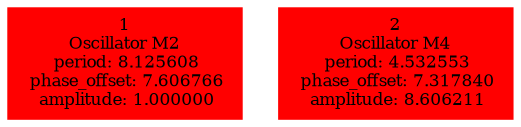  digraph g{ forcelabels=true;
1 [label=<1<BR />Oscillator M2<BR /> period: 8.125608<BR /> phase_offset: 7.606766<BR /> amplitude: 1.000000>, shape=box,color=red,style=filled,fontsize=8];2 [label=<2<BR />Oscillator M4<BR /> period: 4.532553<BR /> phase_offset: 7.317840<BR /> amplitude: 8.606211>, shape=box,color=red,style=filled,fontsize=8]; }
